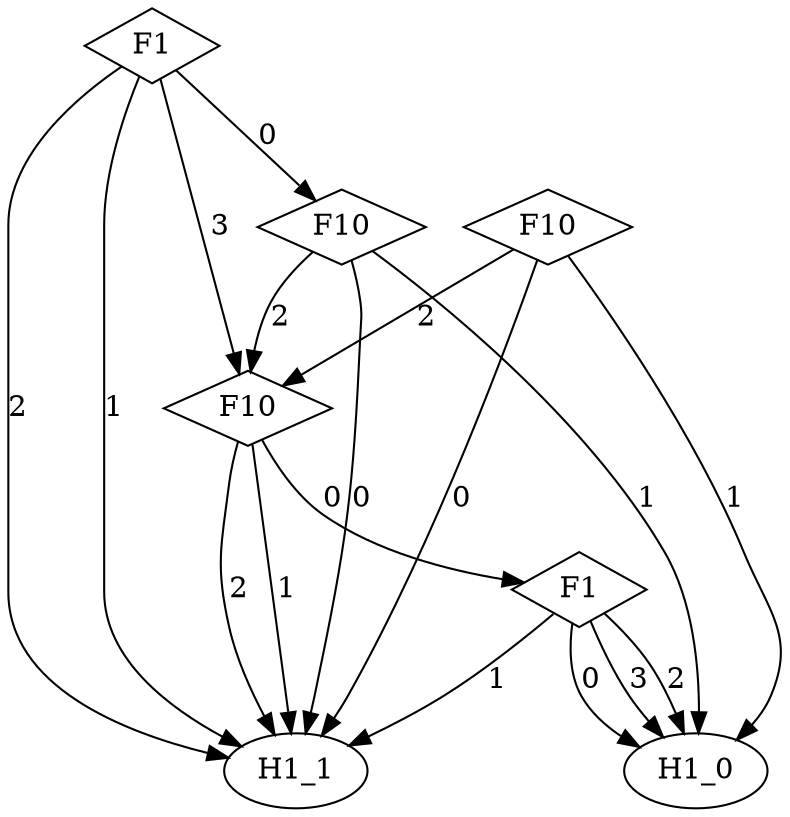 digraph {
node [label=H1_0,style=""] H1_0
node [label=H1_0,style=""] H1_0
node [label=H1_1,style=""] H1_1
node [label=H1_0,style=""] H1_0
node [label=H1_1,style=""] H1_1
node [label=H1_1,style=""] H1_1
node [label=H1_0,style=""] H1_0
node [label=H1_1,style=""] H1_1
node [label=H1_0,style=""] H1_0
node [label=H1_1,style=""] H1_1
node [label=H1_1,style=""] H1_1
node [label=H1_1,style=""] H1_1
node [label=F1,shape="diamond",style=""] 4
node [label=F10,shape="diamond",style=""] 3
node [label=F10,shape="diamond",style=""] 2
node [label=F10,shape="diamond",style=""] 1
node [label=F1,shape="diamond",style=""] 0

4 -> H1_0 [label="3"]
4 -> H1_0 [label="2"]
4 -> H1_1 [label="1"]
4 -> H1_0 [label="0"]
3 -> H1_1 [label="2"]
3 -> H1_1 [label="1"]
3 -> 4 [label="0"]
2 -> 3 [label="2"]
2 -> H1_0 [label="1"]
2 -> H1_1 [label="0"]
1 -> 3 [label="2"]
1 -> H1_0 [label="1"]
1 -> H1_1 [label="0"]
0 -> 3 [label="3"]
0 -> H1_1 [label="2"]
0 -> H1_1 [label="1"]
0 -> 2 [label="0"]
}